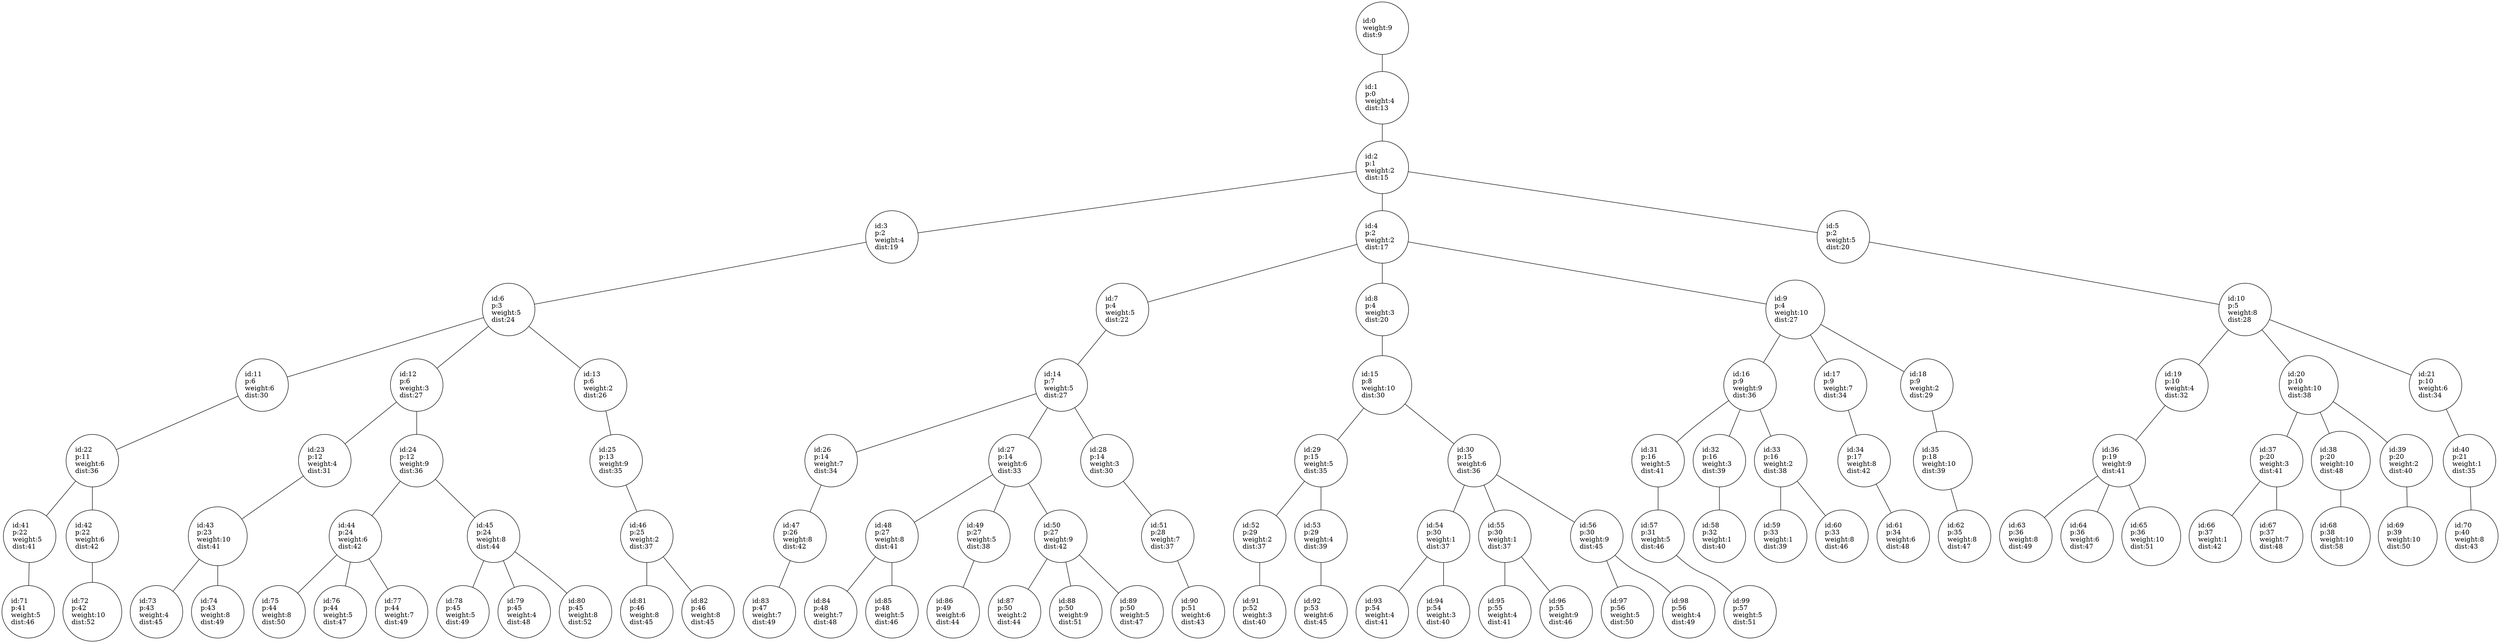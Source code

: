 graph G {
node [color=black,
fillcolor=white,
shape=circle,
style=filled
];
node0000[label="id:0\lweight:9\ldist:9\l"];
node0001[label="id:1\lp:0\lweight:4\ldist:13\l"];
node0000 -- node0001
node0002[label="id:2\lp:1\lweight:2\ldist:15\l"];
node0001 -- node0002
node0003[label="id:3\lp:2\lweight:4\ldist:19\l"];
node0002 -- node0003
node0004[label="id:4\lp:2\lweight:2\ldist:17\l"];
node0002 -- node0004
node0005[label="id:5\lp:2\lweight:5\ldist:20\l"];
node0002 -- node0005
node0006[label="id:6\lp:3\lweight:5\ldist:24\l"];
node0003 -- node0006
node0007[label="id:7\lp:4\lweight:5\ldist:22\l"];
node0004 -- node0007
node0008[label="id:8\lp:4\lweight:3\ldist:20\l"];
node0004 -- node0008
node0009[label="id:9\lp:4\lweight:10\ldist:27\l"];
node0004 -- node0009
node0010[label="id:10\lp:5\lweight:8\ldist:28\l"];
node0005 -- node0010
node0011[label="id:11\lp:6\lweight:6\ldist:30\l"];
node0006 -- node0011
node0012[label="id:12\lp:6\lweight:3\ldist:27\l"];
node0006 -- node0012
node0013[label="id:13\lp:6\lweight:2\ldist:26\l"];
node0006 -- node0013
node0014[label="id:14\lp:7\lweight:5\ldist:27\l"];
node0007 -- node0014
node0015[label="id:15\lp:8\lweight:10\ldist:30\l"];
node0008 -- node0015
node0016[label="id:16\lp:9\lweight:9\ldist:36\l"];
node0009 -- node0016
node0017[label="id:17\lp:9\lweight:7\ldist:34\l"];
node0009 -- node0017
node0018[label="id:18\lp:9\lweight:2\ldist:29\l"];
node0009 -- node0018
node0019[label="id:19\lp:10\lweight:4\ldist:32\l"];
node0010 -- node0019
node0020[label="id:20\lp:10\lweight:10\ldist:38\l"];
node0010 -- node0020
node0021[label="id:21\lp:10\lweight:6\ldist:34\l"];
node0010 -- node0021
node0022[label="id:22\lp:11\lweight:6\ldist:36\l"];
node0011 -- node0022
node0023[label="id:23\lp:12\lweight:4\ldist:31\l"];
node0012 -- node0023
node0024[label="id:24\lp:12\lweight:9\ldist:36\l"];
node0012 -- node0024
node0025[label="id:25\lp:13\lweight:9\ldist:35\l"];
node0013 -- node0025
node0026[label="id:26\lp:14\lweight:7\ldist:34\l"];
node0014 -- node0026
node0027[label="id:27\lp:14\lweight:6\ldist:33\l"];
node0014 -- node0027
node0028[label="id:28\lp:14\lweight:3\ldist:30\l"];
node0014 -- node0028
node0029[label="id:29\lp:15\lweight:5\ldist:35\l"];
node0015 -- node0029
node0030[label="id:30\lp:15\lweight:6\ldist:36\l"];
node0015 -- node0030
node0031[label="id:31\lp:16\lweight:5\ldist:41\l"];
node0016 -- node0031
node0032[label="id:32\lp:16\lweight:3\ldist:39\l"];
node0016 -- node0032
node0033[label="id:33\lp:16\lweight:2\ldist:38\l"];
node0016 -- node0033
node0034[label="id:34\lp:17\lweight:8\ldist:42\l"];
node0017 -- node0034
node0035[label="id:35\lp:18\lweight:10\ldist:39\l"];
node0018 -- node0035
node0036[label="id:36\lp:19\lweight:9\ldist:41\l"];
node0019 -- node0036
node0037[label="id:37\lp:20\lweight:3\ldist:41\l"];
node0020 -- node0037
node0038[label="id:38\lp:20\lweight:10\ldist:48\l"];
node0020 -- node0038
node0039[label="id:39\lp:20\lweight:2\ldist:40\l"];
node0020 -- node0039
node0040[label="id:40\lp:21\lweight:1\ldist:35\l"];
node0021 -- node0040
node0041[label="id:41\lp:22\lweight:5\ldist:41\l"];
node0022 -- node0041
node0042[label="id:42\lp:22\lweight:6\ldist:42\l"];
node0022 -- node0042
node0043[label="id:43\lp:23\lweight:10\ldist:41\l"];
node0023 -- node0043
node0044[label="id:44\lp:24\lweight:6\ldist:42\l"];
node0024 -- node0044
node0045[label="id:45\lp:24\lweight:8\ldist:44\l"];
node0024 -- node0045
node0046[label="id:46\lp:25\lweight:2\ldist:37\l"];
node0025 -- node0046
node0047[label="id:47\lp:26\lweight:8\ldist:42\l"];
node0026 -- node0047
node0048[label="id:48\lp:27\lweight:8\ldist:41\l"];
node0027 -- node0048
node0049[label="id:49\lp:27\lweight:5\ldist:38\l"];
node0027 -- node0049
node0050[label="id:50\lp:27\lweight:9\ldist:42\l"];
node0027 -- node0050
node0051[label="id:51\lp:28\lweight:7\ldist:37\l"];
node0028 -- node0051
node0052[label="id:52\lp:29\lweight:2\ldist:37\l"];
node0029 -- node0052
node0053[label="id:53\lp:29\lweight:4\ldist:39\l"];
node0029 -- node0053
node0054[label="id:54\lp:30\lweight:1\ldist:37\l"];
node0030 -- node0054
node0055[label="id:55\lp:30\lweight:1\ldist:37\l"];
node0030 -- node0055
node0056[label="id:56\lp:30\lweight:9\ldist:45\l"];
node0030 -- node0056
node0057[label="id:57\lp:31\lweight:5\ldist:46\l"];
node0031 -- node0057
node0058[label="id:58\lp:32\lweight:1\ldist:40\l"];
node0032 -- node0058
node0059[label="id:59\lp:33\lweight:1\ldist:39\l"];
node0033 -- node0059
node0060[label="id:60\lp:33\lweight:8\ldist:46\l"];
node0033 -- node0060
node0061[label="id:61\lp:34\lweight:6\ldist:48\l"];
node0034 -- node0061
node0062[label="id:62\lp:35\lweight:8\ldist:47\l"];
node0035 -- node0062
node0063[label="id:63\lp:36\lweight:8\ldist:49\l"];
node0036 -- node0063
node0064[label="id:64\lp:36\lweight:6\ldist:47\l"];
node0036 -- node0064
node0065[label="id:65\lp:36\lweight:10\ldist:51\l"];
node0036 -- node0065
node0066[label="id:66\lp:37\lweight:1\ldist:42\l"];
node0037 -- node0066
node0067[label="id:67\lp:37\lweight:7\ldist:48\l"];
node0037 -- node0067
node0068[label="id:68\lp:38\lweight:10\ldist:58\l"];
node0038 -- node0068
node0069[label="id:69\lp:39\lweight:10\ldist:50\l"];
node0039 -- node0069
node0070[label="id:70\lp:40\lweight:8\ldist:43\l"];
node0040 -- node0070
node0071[label="id:71\lp:41\lweight:5\ldist:46\l"];
node0041 -- node0071
node0072[label="id:72\lp:42\lweight:10\ldist:52\l"];
node0042 -- node0072
node0073[label="id:73\lp:43\lweight:4\ldist:45\l"];
node0043 -- node0073
node0074[label="id:74\lp:43\lweight:8\ldist:49\l"];
node0043 -- node0074
node0075[label="id:75\lp:44\lweight:8\ldist:50\l"];
node0044 -- node0075
node0076[label="id:76\lp:44\lweight:5\ldist:47\l"];
node0044 -- node0076
node0077[label="id:77\lp:44\lweight:7\ldist:49\l"];
node0044 -- node0077
node0078[label="id:78\lp:45\lweight:5\ldist:49\l"];
node0045 -- node0078
node0079[label="id:79\lp:45\lweight:4\ldist:48\l"];
node0045 -- node0079
node0080[label="id:80\lp:45\lweight:8\ldist:52\l"];
node0045 -- node0080
node0081[label="id:81\lp:46\lweight:8\ldist:45\l"];
node0046 -- node0081
node0082[label="id:82\lp:46\lweight:8\ldist:45\l"];
node0046 -- node0082
node0083[label="id:83\lp:47\lweight:7\ldist:49\l"];
node0047 -- node0083
node0084[label="id:84\lp:48\lweight:7\ldist:48\l"];
node0048 -- node0084
node0085[label="id:85\lp:48\lweight:5\ldist:46\l"];
node0048 -- node0085
node0086[label="id:86\lp:49\lweight:6\ldist:44\l"];
node0049 -- node0086
node0087[label="id:87\lp:50\lweight:2\ldist:44\l"];
node0050 -- node0087
node0088[label="id:88\lp:50\lweight:9\ldist:51\l"];
node0050 -- node0088
node0089[label="id:89\lp:50\lweight:5\ldist:47\l"];
node0050 -- node0089
node0090[label="id:90\lp:51\lweight:6\ldist:43\l"];
node0051 -- node0090
node0091[label="id:91\lp:52\lweight:3\ldist:40\l"];
node0052 -- node0091
node0092[label="id:92\lp:53\lweight:6\ldist:45\l"];
node0053 -- node0092
node0093[label="id:93\lp:54\lweight:4\ldist:41\l"];
node0054 -- node0093
node0094[label="id:94\lp:54\lweight:3\ldist:40\l"];
node0054 -- node0094
node0095[label="id:95\lp:55\lweight:4\ldist:41\l"];
node0055 -- node0095
node0096[label="id:96\lp:55\lweight:9\ldist:46\l"];
node0055 -- node0096
node0097[label="id:97\lp:56\lweight:5\ldist:50\l"];
node0056 -- node0097
node0098[label="id:98\lp:56\lweight:4\ldist:49\l"];
node0056 -- node0098
node0099[label="id:99\lp:57\lweight:5\ldist:51\l"];
node0057 -- node0099
}